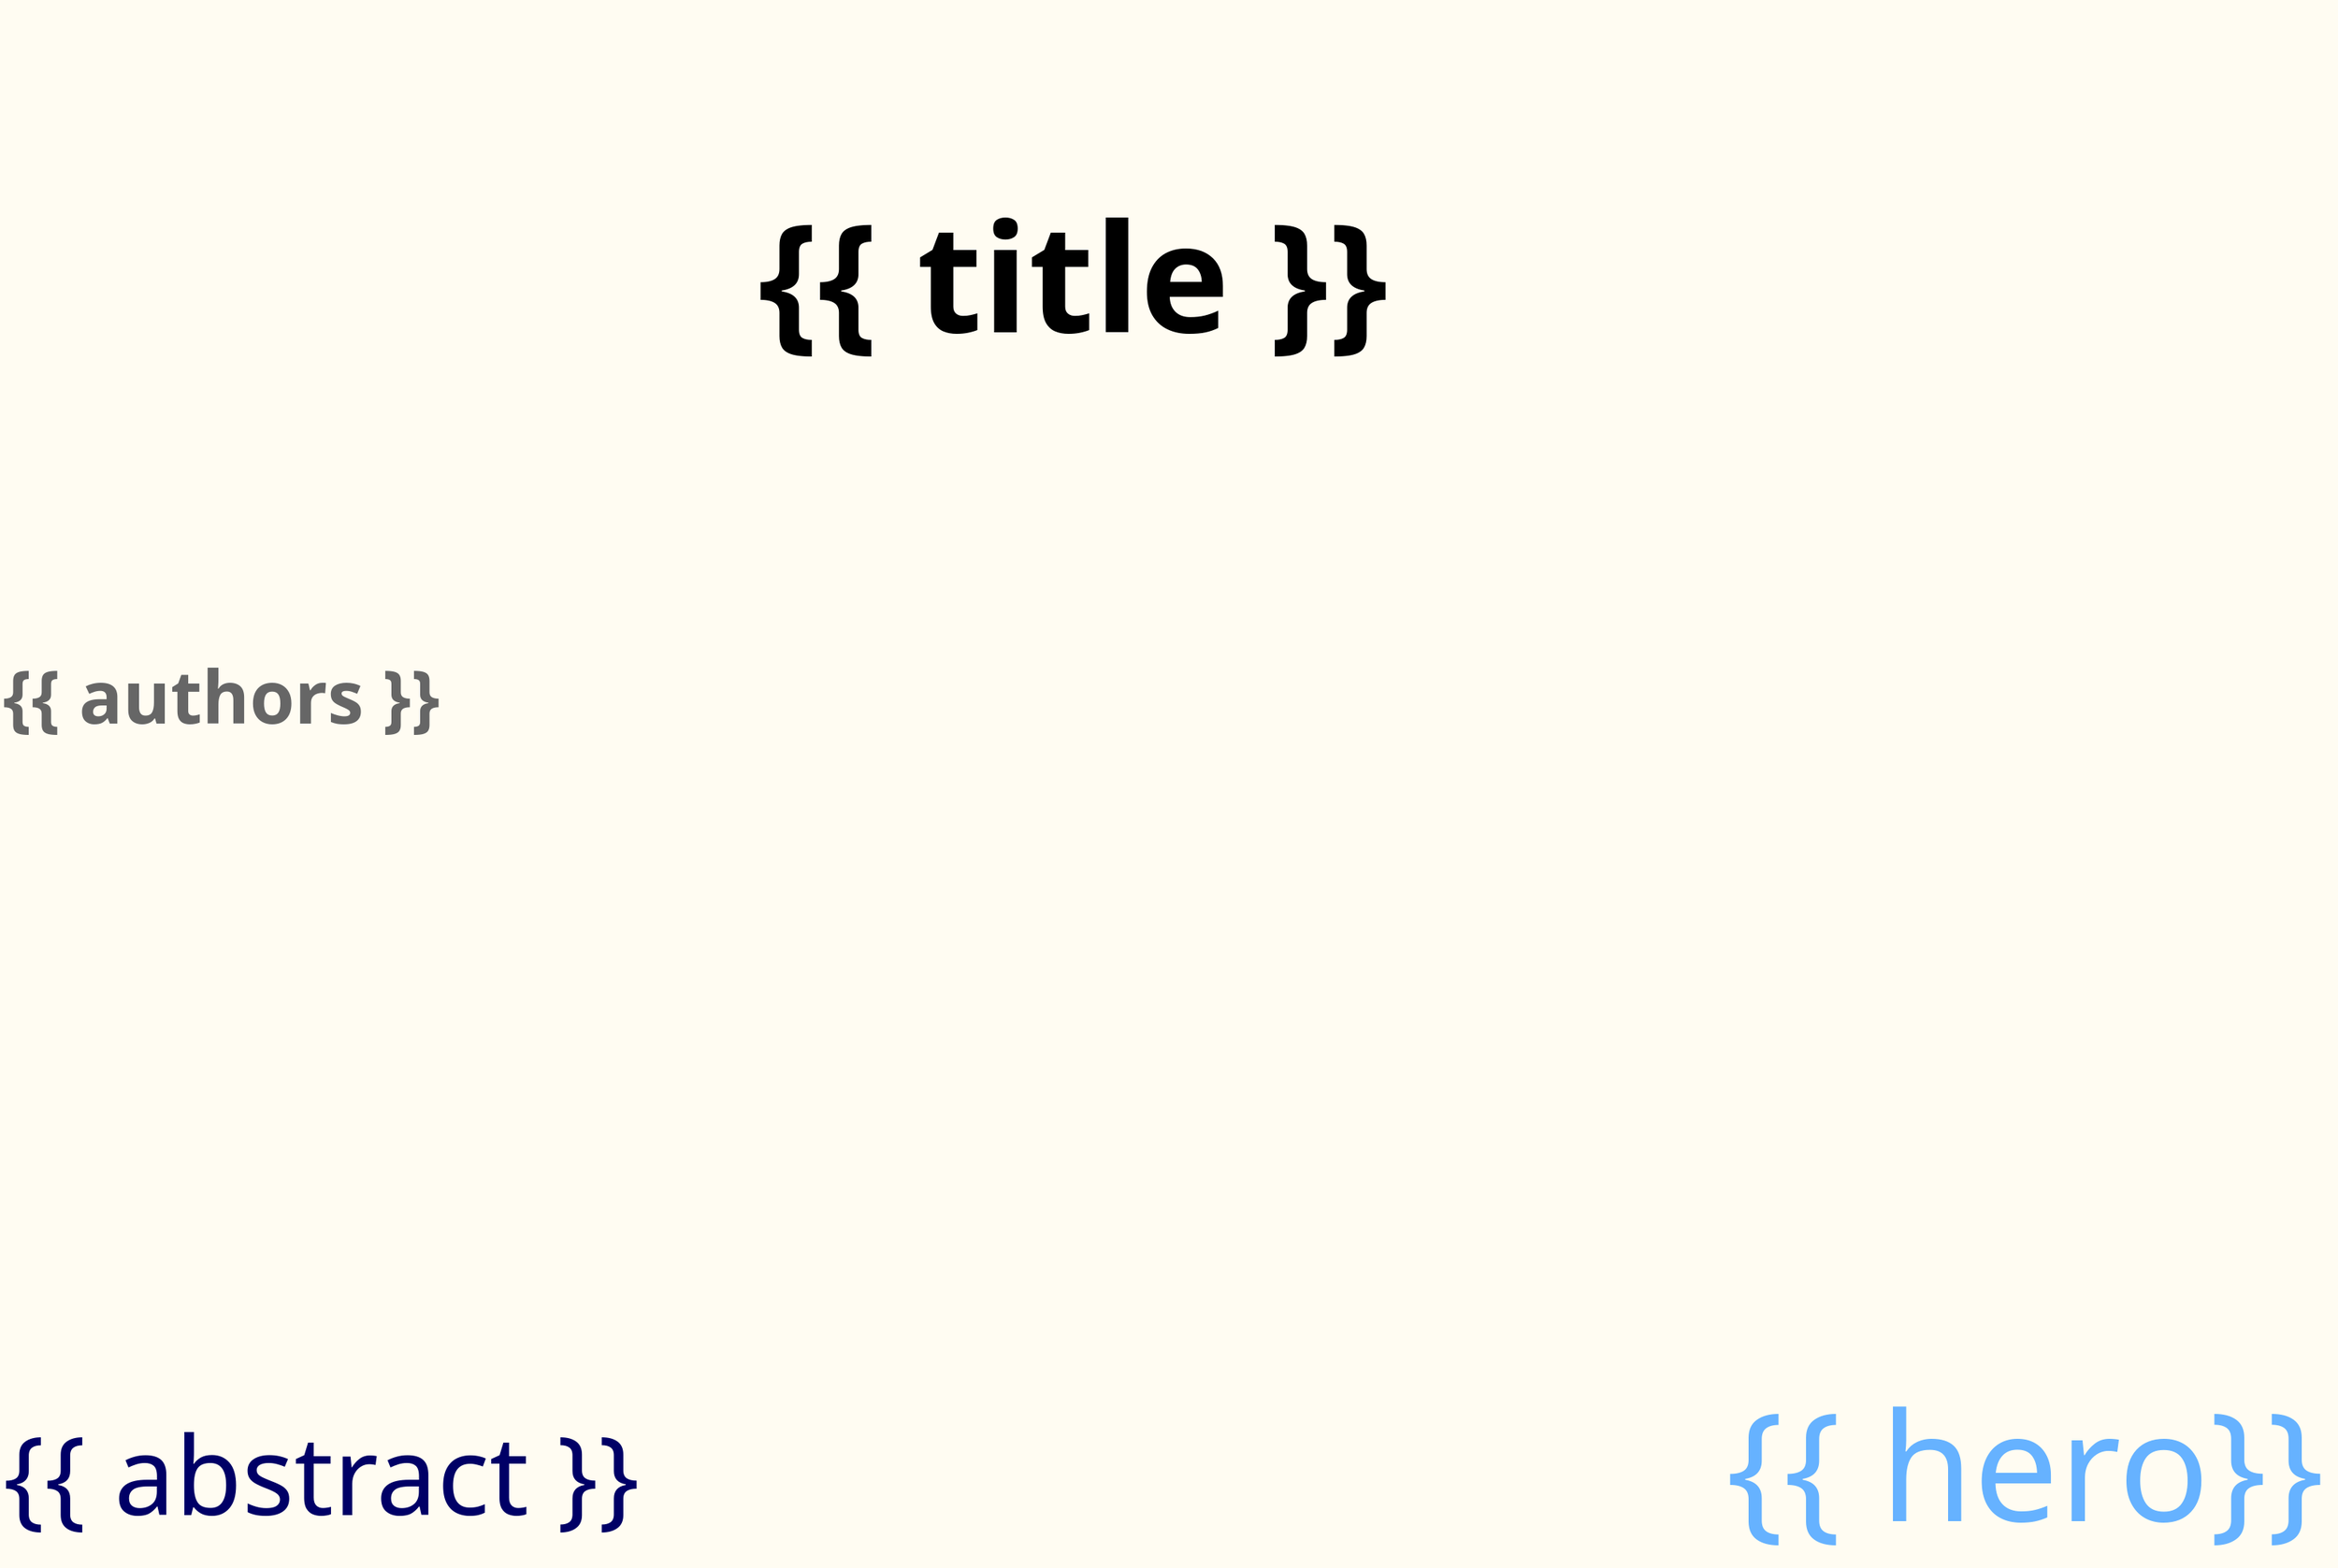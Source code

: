 <mxfile version="13.3.4"><diagram id="nSHWkRglQPOUJ5_LHxTB" name="title page"><mxGraphModel dx="2175" dy="1453" grid="1" gridSize="10" guides="1" tooltips="1" connect="1" arrows="1" fold="1" page="1" pageScale="1" pageWidth="1654" pageHeight="1169" background="#FFFCF2" math="0" shadow="0" extFonts="Merriweather^https://fonts.googleapis.com/css?family=Merriweather|Noto Sans^https://fonts.googleapis.com/css?family=Noto+Sans|Delius Unicase^https://fonts.googleapis.com/css?family=Delius+Unicase|Sedgwick Ave Display^https://fonts.googleapis.com/css?family=Sedgwick+Ave+Display"><root><mxCell id="0"/><mxCell id="1" parent="0"/><mxCell id="11" value="{{ hero}}" style="whiteSpace=wrap;html=1;dashed=1;strokeWidth=2;fontSize=100;fontColor=#66B2FF;align=right;fontFamily=Noto Sans;sketch=1;FType=g;verticalAlign=bottom;opacity=10;shadow=1;fillColor=none;strokeColor=none;" parent="1" vertex="1"><mxGeometry x="1190" y="470" width="430" height="640" as="geometry"/></mxCell><mxCell id="2" value="&lt;h1 style=&quot;font-size: 100px&quot;&gt;{{ title }}&lt;/h1&gt;" style="text;html=1;strokeColor=none;fillColor=none;align=center;verticalAlign=middle;whiteSpace=wrap;rounded=0;fontFamily=Noto Sans;FType=g;fontSize=100;fontStyle=0;sketch=0;" parent="1" vertex="1"><mxGeometry x="80" y="80" width="1420" height="360" as="geometry"/></mxCell><mxCell id="3" value="{{ abstract }}" style="text;html=1;strokeColor=none;fillColor=none;align=left;verticalAlign=bottom;whiteSpace=wrap;rounded=0;fontSize=72;fontFamily=Noto Sans;FType=g;lineHeight=1.1;fontColor=#000066;" parent="1" vertex="1"><mxGeometry x="80" y="610" width="1000" height="490" as="geometry"/></mxCell><mxCell id="5" value="&lt;h1 style=&quot;font-size: 48px&quot;&gt;{{ authors }}&lt;/h1&gt;" style="text;html=1;strokeColor=none;fillColor=none;align=left;verticalAlign=middle;whiteSpace=wrap;rounded=0;fontFamily=Noto Sans;FType=g;fontSize=100;fontStyle=0;fontColor=#666666;" parent="1" vertex="1"><mxGeometry x="80" y="480" width="980" height="120" as="geometry"/></mxCell></root></mxGraphModel></diagram></mxfile>